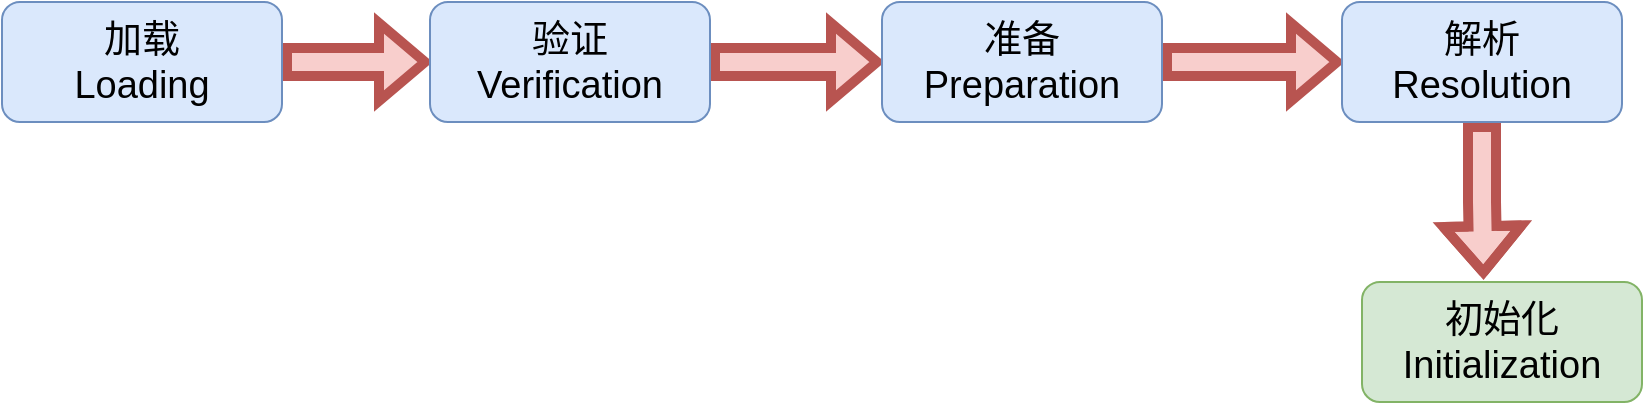 <mxfile version="21.0.6" type="github"><diagram name="第 1 页" id="7SRd_4eN5ll2SK2OlxOj"><mxGraphModel dx="794" dy="470" grid="1" gridSize="10" guides="1" tooltips="1" connect="1" arrows="1" fold="1" page="1" pageScale="1" pageWidth="827" pageHeight="1169" math="0" shadow="0"><root><mxCell id="0"/><mxCell id="1" parent="0"/><mxCell id="_h0PveMRU6YV-oLQ4xJq-13" style="edgeStyle=orthogonalEdgeStyle;rounded=0;orthogonalLoop=1;jettySize=auto;html=1;entryX=0;entryY=0.5;entryDx=0;entryDy=0;shape=flexArrow;fillColor=#f8cecc;strokeColor=#b85450;strokeWidth=5;" parent="1" source="_h0PveMRU6YV-oLQ4xJq-7" target="_h0PveMRU6YV-oLQ4xJq-8" edge="1"><mxGeometry relative="1" as="geometry"/></mxCell><mxCell id="_h0PveMRU6YV-oLQ4xJq-7" value="&lt;font style=&quot;font-size: 19px;&quot;&gt;加载&lt;br&gt;Loading&lt;/font&gt;" style="rounded=1;whiteSpace=wrap;html=1;fillColor=#dae8fc;strokeColor=#6c8ebf;" parent="1" vertex="1"><mxGeometry x="130" y="160" width="140" height="60" as="geometry"/></mxCell><mxCell id="_h0PveMRU6YV-oLQ4xJq-15" style="edgeStyle=orthogonalEdgeStyle;rounded=0;orthogonalLoop=1;jettySize=auto;html=1;shape=flexArrow;fillColor=#f8cecc;strokeColor=#b85450;strokeWidth=5;" parent="1" source="_h0PveMRU6YV-oLQ4xJq-8" target="_h0PveMRU6YV-oLQ4xJq-10" edge="1"><mxGeometry relative="1" as="geometry"/></mxCell><mxCell id="_h0PveMRU6YV-oLQ4xJq-8" value="&lt;font style=&quot;font-size: 19px;&quot;&gt;验证&lt;br&gt;Verification&lt;/font&gt;" style="rounded=1;whiteSpace=wrap;html=1;fillColor=#dae8fc;strokeColor=#6c8ebf;" parent="1" vertex="1"><mxGeometry x="344" y="160" width="140" height="60" as="geometry"/></mxCell><mxCell id="_h0PveMRU6YV-oLQ4xJq-16" style="edgeStyle=orthogonalEdgeStyle;rounded=0;orthogonalLoop=1;jettySize=auto;html=1;entryX=0;entryY=0.5;entryDx=0;entryDy=0;shape=flexArrow;strokeWidth=5;fillColor=#f8cecc;strokeColor=#b85450;" parent="1" source="_h0PveMRU6YV-oLQ4xJq-10" target="_h0PveMRU6YV-oLQ4xJq-11" edge="1"><mxGeometry relative="1" as="geometry"/></mxCell><mxCell id="_h0PveMRU6YV-oLQ4xJq-10" value="&lt;font style=&quot;font-size: 19px;&quot;&gt;准备&lt;br&gt;Preparation&lt;/font&gt;" style="rounded=1;whiteSpace=wrap;html=1;fillColor=#dae8fc;strokeColor=#6c8ebf;" parent="1" vertex="1"><mxGeometry x="570" y="160" width="140" height="60" as="geometry"/></mxCell><mxCell id="_h0PveMRU6YV-oLQ4xJq-17" style="edgeStyle=orthogonalEdgeStyle;rounded=0;orthogonalLoop=1;jettySize=auto;html=1;entryX=0.434;entryY=-0.04;entryDx=0;entryDy=0;entryPerimeter=0;shape=flexArrow;strokeWidth=5;fillColor=#f8cecc;strokeColor=#b85450;" parent="1" source="_h0PveMRU6YV-oLQ4xJq-11" target="_h0PveMRU6YV-oLQ4xJq-12" edge="1"><mxGeometry relative="1" as="geometry"/></mxCell><mxCell id="_h0PveMRU6YV-oLQ4xJq-11" value="&lt;font style=&quot;font-size: 19px;&quot;&gt;解析&lt;br&gt;Resolution&lt;/font&gt;" style="rounded=1;whiteSpace=wrap;html=1;fillColor=#dae8fc;strokeColor=#6c8ebf;" parent="1" vertex="1"><mxGeometry x="800" y="160" width="140" height="60" as="geometry"/></mxCell><mxCell id="_h0PveMRU6YV-oLQ4xJq-12" value="&lt;font style=&quot;font-size: 19px;&quot;&gt;初始化&lt;br&gt;Initialization&lt;/font&gt;" style="rounded=1;whiteSpace=wrap;html=1;fillColor=#d5e8d4;strokeColor=#82b366;" parent="1" vertex="1"><mxGeometry x="810" y="300" width="140" height="60" as="geometry"/></mxCell></root></mxGraphModel></diagram></mxfile>